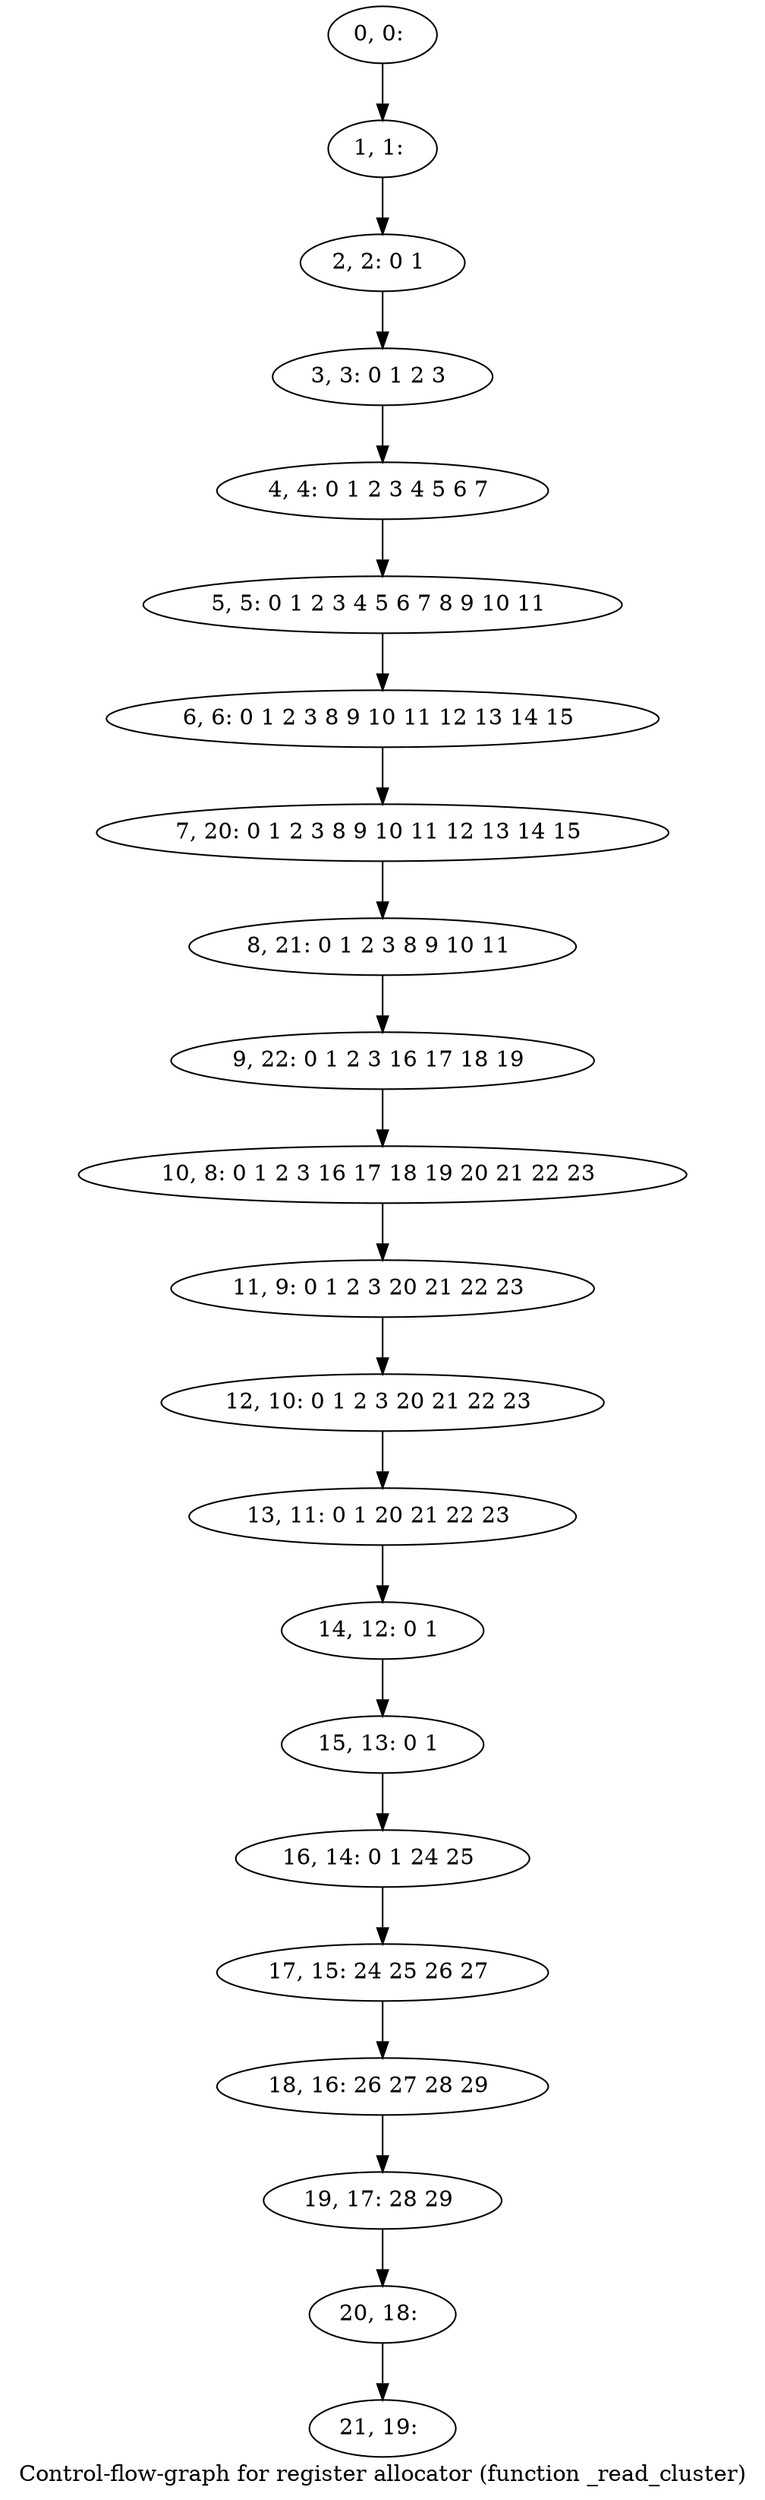 digraph G {
graph [label="Control-flow-graph for register allocator (function _read_cluster)"]
0[label="0, 0: "];
1[label="1, 1: "];
2[label="2, 2: 0 1 "];
3[label="3, 3: 0 1 2 3 "];
4[label="4, 4: 0 1 2 3 4 5 6 7 "];
5[label="5, 5: 0 1 2 3 4 5 6 7 8 9 10 11 "];
6[label="6, 6: 0 1 2 3 8 9 10 11 12 13 14 15 "];
7[label="7, 20: 0 1 2 3 8 9 10 11 12 13 14 15 "];
8[label="8, 21: 0 1 2 3 8 9 10 11 "];
9[label="9, 22: 0 1 2 3 16 17 18 19 "];
10[label="10, 8: 0 1 2 3 16 17 18 19 20 21 22 23 "];
11[label="11, 9: 0 1 2 3 20 21 22 23 "];
12[label="12, 10: 0 1 2 3 20 21 22 23 "];
13[label="13, 11: 0 1 20 21 22 23 "];
14[label="14, 12: 0 1 "];
15[label="15, 13: 0 1 "];
16[label="16, 14: 0 1 24 25 "];
17[label="17, 15: 24 25 26 27 "];
18[label="18, 16: 26 27 28 29 "];
19[label="19, 17: 28 29 "];
20[label="20, 18: "];
21[label="21, 19: "];
0->1 ;
1->2 ;
2->3 ;
3->4 ;
4->5 ;
5->6 ;
6->7 ;
7->8 ;
8->9 ;
9->10 ;
10->11 ;
11->12 ;
12->13 ;
13->14 ;
14->15 ;
15->16 ;
16->17 ;
17->18 ;
18->19 ;
19->20 ;
20->21 ;
}
